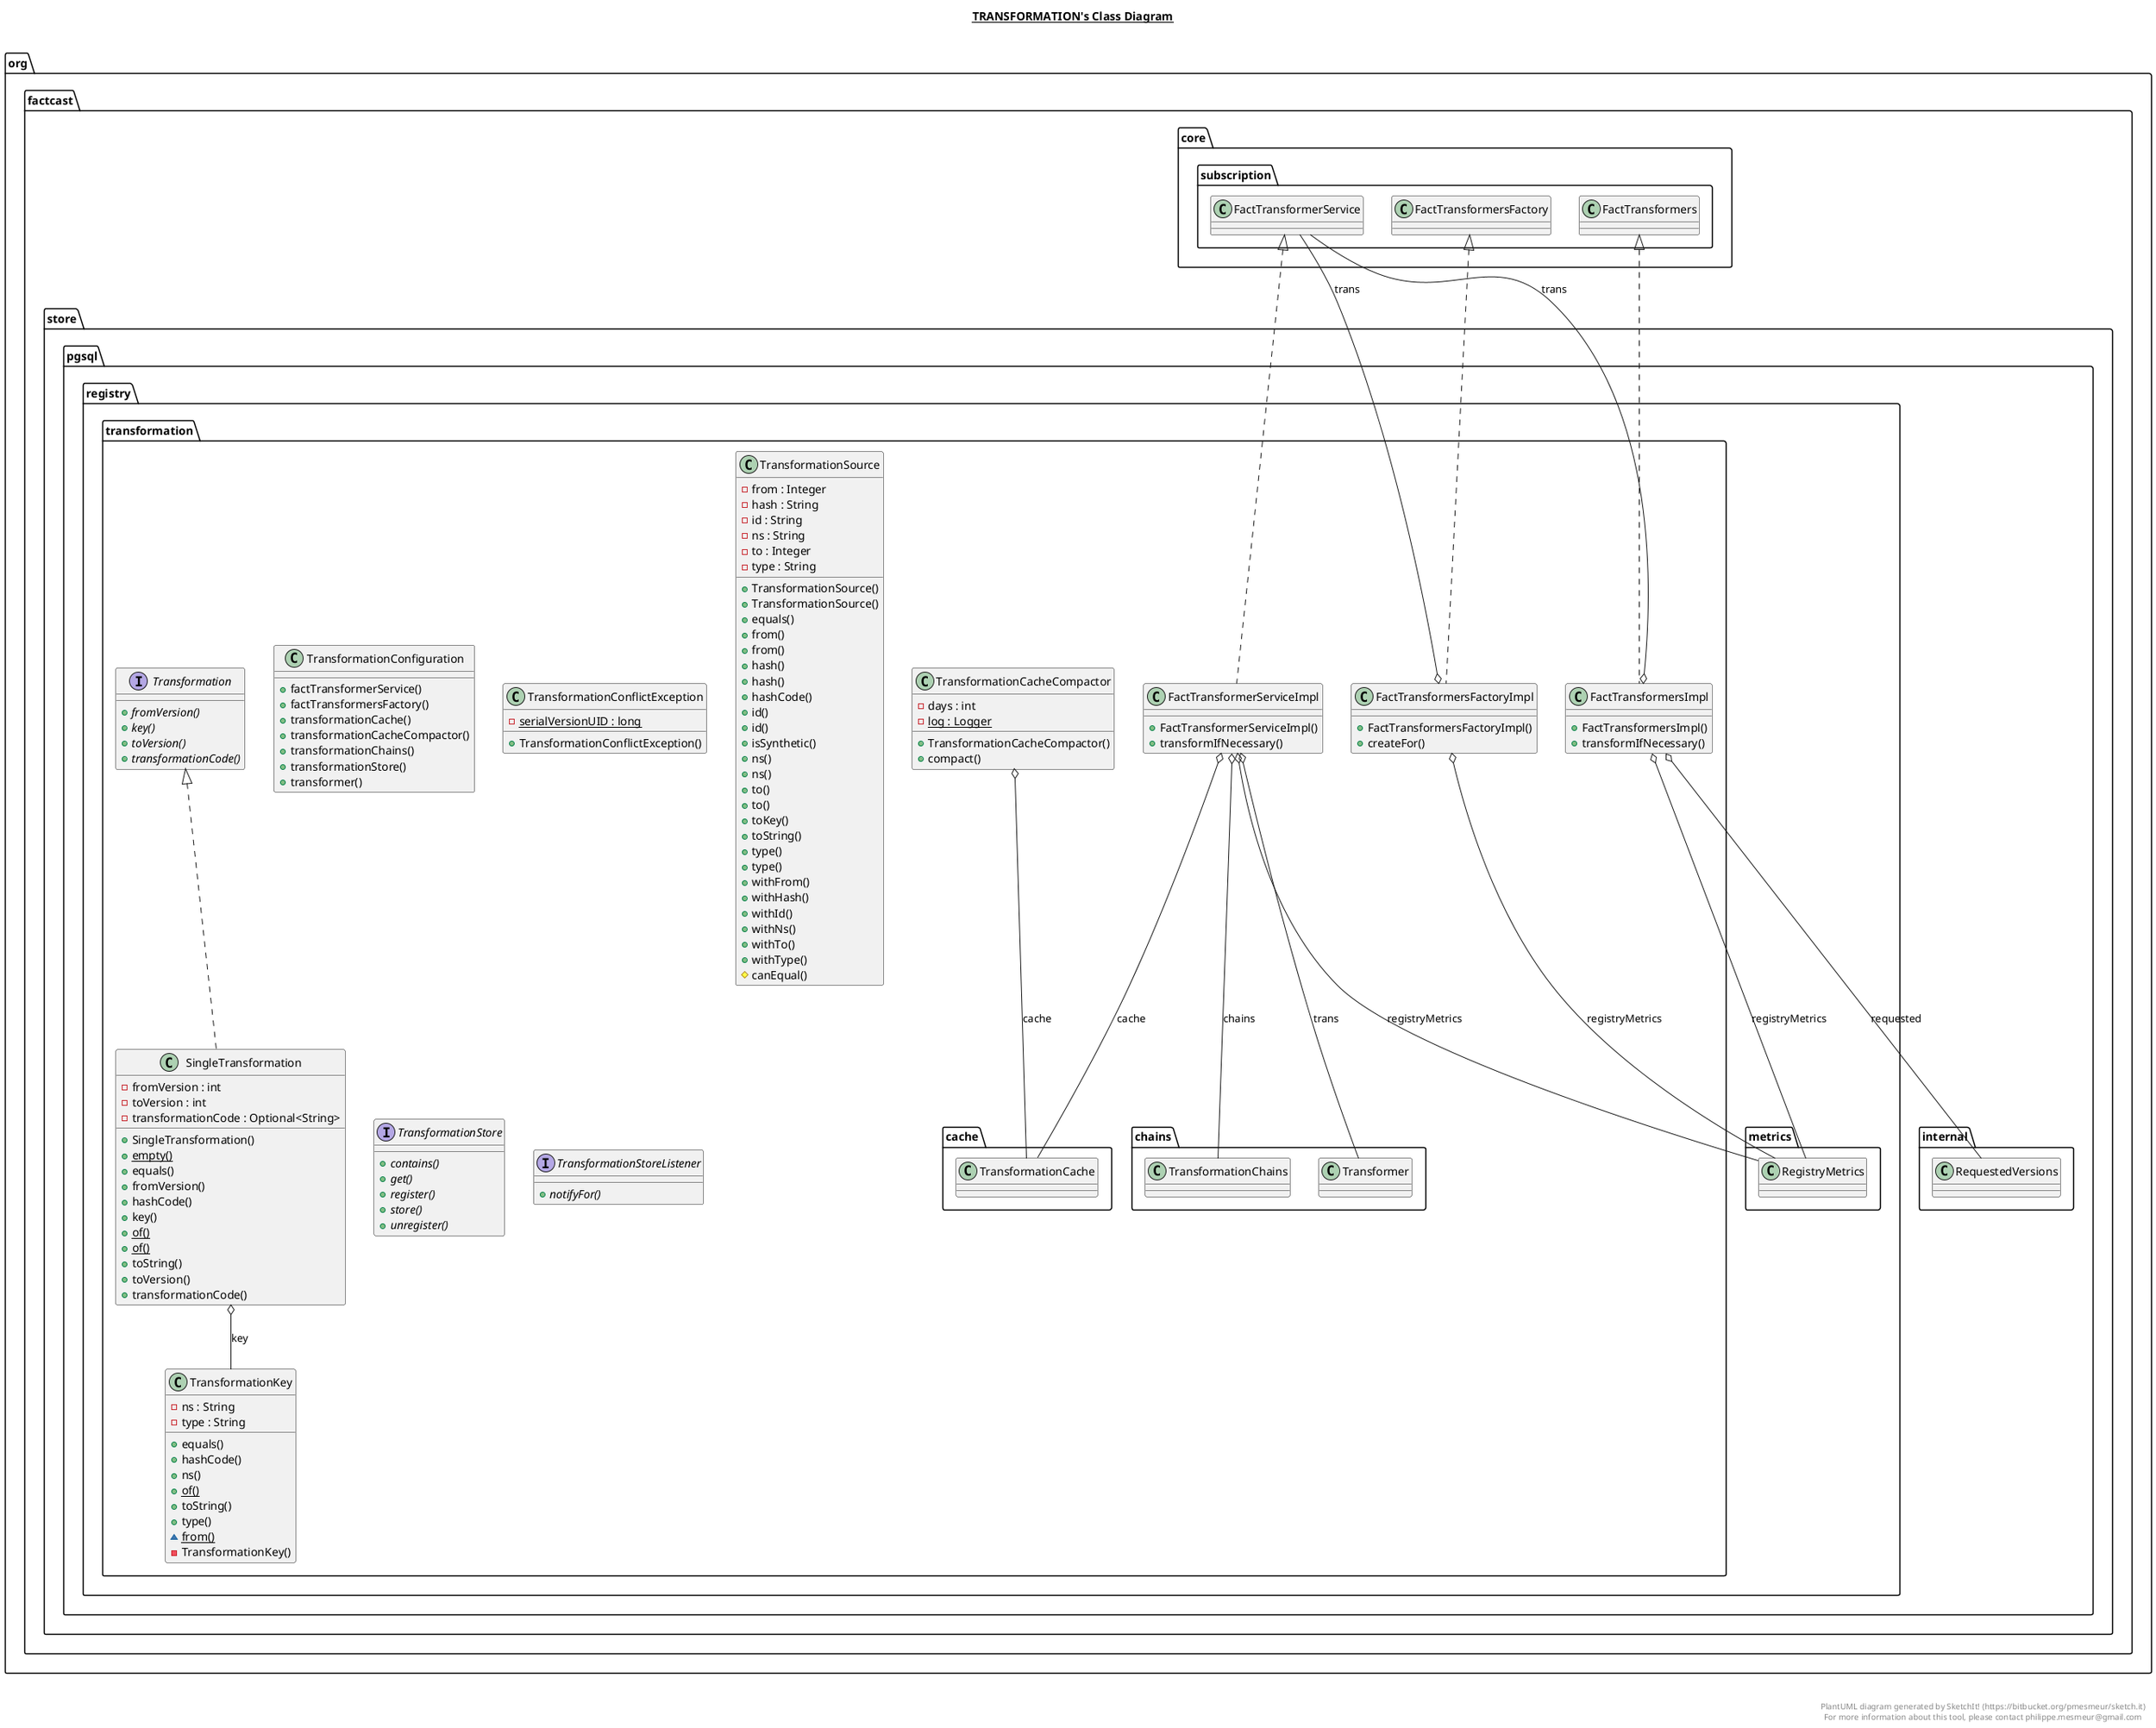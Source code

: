 @startuml

title __TRANSFORMATION's Class Diagram__\n

  namespace org.factcast.store.pgsql {
    namespace registry {
      namespace transformation {
        class org.factcast.store.pgsql.registry.transformation.FactTransformerServiceImpl {
            + FactTransformerServiceImpl()
            + transformIfNecessary()
        }
      }
    }
  }
  

  namespace org.factcast.store.pgsql {
    namespace registry {
      namespace transformation {
        class org.factcast.store.pgsql.registry.transformation.FactTransformersFactoryImpl {
            + FactTransformersFactoryImpl()
            + createFor()
        }
      }
    }
  }
  

  namespace org.factcast.store.pgsql {
    namespace registry {
      namespace transformation {
        class org.factcast.store.pgsql.registry.transformation.FactTransformersImpl {
            + FactTransformersImpl()
            + transformIfNecessary()
        }
      }
    }
  }
  

  namespace org.factcast.store.pgsql {
    namespace registry {
      namespace transformation {
        class org.factcast.store.pgsql.registry.transformation.SingleTransformation {
            - fromVersion : int
            - toVersion : int
            - transformationCode : Optional<String>
            + SingleTransformation()
            {static} + empty()
            + equals()
            + fromVersion()
            + hashCode()
            + key()
            {static} + of()
            {static} + of()
            + toString()
            + toVersion()
            + transformationCode()
        }
      }
    }
  }
  

  namespace org.factcast.store.pgsql {
    namespace registry {
      namespace transformation {
        interface org.factcast.store.pgsql.registry.transformation.Transformation {
            {abstract} + fromVersion()
            {abstract} + key()
            {abstract} + toVersion()
            {abstract} + transformationCode()
        }
      }
    }
  }
  

  namespace org.factcast.store.pgsql {
    namespace registry {
      namespace transformation {
        class org.factcast.store.pgsql.registry.transformation.TransformationCacheCompactor {
            - days : int
            {static} - log : Logger
            + TransformationCacheCompactor()
            + compact()
        }
      }
    }
  }
  

  namespace org.factcast.store.pgsql {
    namespace registry {
      namespace transformation {
        class org.factcast.store.pgsql.registry.transformation.TransformationConfiguration {
            + factTransformerService()
            + factTransformersFactory()
            + transformationCache()
            + transformationCacheCompactor()
            + transformationChains()
            + transformationStore()
            + transformer()
        }
      }
    }
  }
  

  namespace org.factcast.store.pgsql {
    namespace registry {
      namespace transformation {
        class org.factcast.store.pgsql.registry.transformation.TransformationConflictException {
            {static} - serialVersionUID : long
            + TransformationConflictException()
        }
      }
    }
  }
  

  namespace org.factcast.store.pgsql {
    namespace registry {
      namespace transformation {
        class org.factcast.store.pgsql.registry.transformation.TransformationKey {
            - ns : String
            - type : String
            + equals()
            + hashCode()
            + ns()
            {static} + of()
            + toString()
            + type()
            {static} ~ from()
            - TransformationKey()
        }
      }
    }
  }
  

  namespace org.factcast.store.pgsql {
    namespace registry {
      namespace transformation {
        class org.factcast.store.pgsql.registry.transformation.TransformationSource {
            - from : Integer
            - hash : String
            - id : String
            - ns : String
            - to : Integer
            - type : String
            + TransformationSource()
            + TransformationSource()
            + equals()
            + from()
            + from()
            + hash()
            + hash()
            + hashCode()
            + id()
            + id()
            + isSynthetic()
            + ns()
            + ns()
            + to()
            + to()
            + toKey()
            + toString()
            + type()
            + type()
            + withFrom()
            + withHash()
            + withId()
            + withNs()
            + withTo()
            + withType()
            # canEqual()
        }
      }
    }
  }
  

  namespace org.factcast.store.pgsql {
    namespace registry {
      namespace transformation {
        interface org.factcast.store.pgsql.registry.transformation.TransformationStore {
            {abstract} + contains()
            {abstract} + get()
            {abstract} + register()
            {abstract} + store()
            {abstract} + unregister()
        }
      }
    }
  }
  

  namespace org.factcast.store.pgsql {
    namespace registry {
      namespace transformation {
        interface org.factcast.store.pgsql.registry.transformation.TransformationStoreListener {
            {abstract} + notifyFor()
        }
      }
    }
  }
  

  org.factcast.store.pgsql.registry.transformation.FactTransformerServiceImpl .up.|> org.factcast.core.subscription.FactTransformerService
  org.factcast.store.pgsql.registry.transformation.FactTransformerServiceImpl o-- org.factcast.store.pgsql.registry.transformation.cache.TransformationCache : cache
  org.factcast.store.pgsql.registry.transformation.FactTransformerServiceImpl o-- org.factcast.store.pgsql.registry.transformation.chains.TransformationChains : chains
  org.factcast.store.pgsql.registry.transformation.FactTransformerServiceImpl o-- org.factcast.store.pgsql.registry.metrics.RegistryMetrics : registryMetrics
  org.factcast.store.pgsql.registry.transformation.FactTransformerServiceImpl o-- org.factcast.store.pgsql.registry.transformation.chains.Transformer : trans
  org.factcast.store.pgsql.registry.transformation.FactTransformersFactoryImpl .up.|> org.factcast.core.subscription.FactTransformersFactory
  org.factcast.store.pgsql.registry.transformation.FactTransformersFactoryImpl o-- org.factcast.store.pgsql.registry.metrics.RegistryMetrics : registryMetrics
  org.factcast.store.pgsql.registry.transformation.FactTransformersFactoryImpl o-- org.factcast.core.subscription.FactTransformerService : trans
  org.factcast.store.pgsql.registry.transformation.FactTransformersImpl .up.|> org.factcast.core.subscription.FactTransformers
  org.factcast.store.pgsql.registry.transformation.FactTransformersImpl o-- org.factcast.store.pgsql.registry.metrics.RegistryMetrics : registryMetrics
  org.factcast.store.pgsql.registry.transformation.FactTransformersImpl o-- org.factcast.store.pgsql.internal.RequestedVersions : requested
  org.factcast.store.pgsql.registry.transformation.FactTransformersImpl o-- org.factcast.core.subscription.FactTransformerService : trans
  org.factcast.store.pgsql.registry.transformation.SingleTransformation .up.|> org.factcast.store.pgsql.registry.transformation.Transformation
  org.factcast.store.pgsql.registry.transformation.SingleTransformation o-- org.factcast.store.pgsql.registry.transformation.TransformationKey : key
  org.factcast.store.pgsql.registry.transformation.TransformationCacheCompactor o-- org.factcast.store.pgsql.registry.transformation.cache.TransformationCache : cache


right footer


PlantUML diagram generated by SketchIt! (https://bitbucket.org/pmesmeur/sketch.it)
For more information about this tool, please contact philippe.mesmeur@gmail.com
endfooter

@enduml
